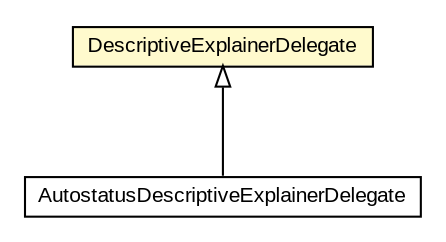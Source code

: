 #!/usr/local/bin/dot
#
# Class diagram 
# Generated by UMLGraph version 5.3 (http://www.umlgraph.org/)
#

digraph G {
	edge [fontname="arial",fontsize=10,labelfontname="arial",labelfontsize=10];
	node [fontname="arial",fontsize=10,shape=plaintext];
	nodesep=0.25;
	ranksep=0.5;
	// context.arch.intelligibility.apps.imautostatus.AutostatusDescriptiveExplainerDelegate
	c159118 [label=<<table title="context.arch.intelligibility.apps.imautostatus.AutostatusDescriptiveExplainerDelegate" border="0" cellborder="1" cellspacing="0" cellpadding="2" port="p" href="./apps/imautostatus/AutostatusDescriptiveExplainerDelegate.html">
		<tr><td><table border="0" cellspacing="0" cellpadding="1">
<tr><td align="center" balign="center"> AutostatusDescriptiveExplainerDelegate </td></tr>
		</table></td></tr>
		</table>>, fontname="arial", fontcolor="black", fontsize=10.0];
	// context.arch.intelligibility.DescriptiveExplainerDelegate
	c159180 [label=<<table title="context.arch.intelligibility.DescriptiveExplainerDelegate" border="0" cellborder="1" cellspacing="0" cellpadding="2" port="p" bgcolor="lemonChiffon" href="./DescriptiveExplainerDelegate.html">
		<tr><td><table border="0" cellspacing="0" cellpadding="1">
<tr><td align="center" balign="center"> DescriptiveExplainerDelegate </td></tr>
		</table></td></tr>
		</table>>, fontname="arial", fontcolor="black", fontsize=10.0];
	//context.arch.intelligibility.apps.imautostatus.AutostatusDescriptiveExplainerDelegate extends context.arch.intelligibility.DescriptiveExplainerDelegate
	c159180:p -> c159118:p [dir=back,arrowtail=empty];
}

